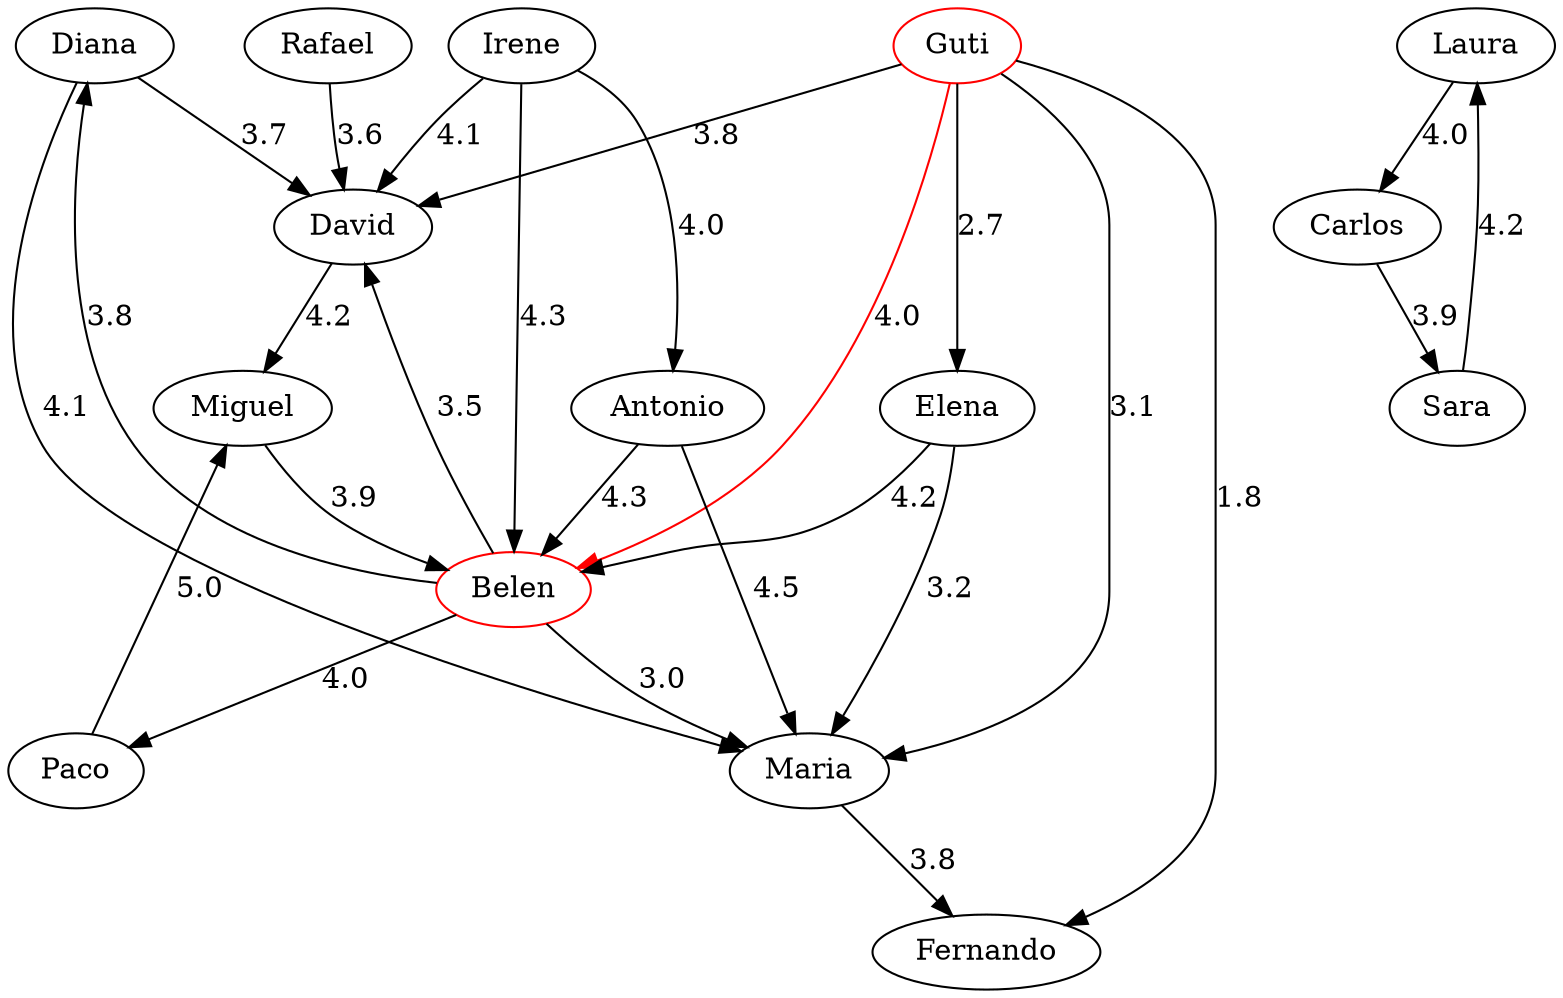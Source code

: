 strict digraph G {
  1 [ label="Diana" ];
  2 [ color="red" label="Guti" ];
  3 [ label="David" ];
  4 [ label="Miguel" ];
  5 [ color="red" label="Belen" ];
  6 [ label="Rafael" ];
  7 [ label="Paco" ];
  8 [ label="Elena" ];
  9 [ label="Fernando" ];
  10 [ label="Irene" ];
  11 [ label="Antonio" ];
  12 [ label="Maria" ];
  13 [ label="Laura" ];
  14 [ label="Carlos" ];
  15 [ label="Sara" ];
  2 -> 5 [ color="red" label="4.0" ];
  1 -> 3 [ label="3.7" ];
  3 -> 4 [ label="4.2" ];
  5 -> 1 [ label="3.8" ];
  1 -> 12 [ label="4.1" ];
  10 -> 5 [ label="4.3" ];
  2 -> 3 [ label="3.8" ];
  2 -> 8 [ label="2.7" ];
  2 -> 12 [ label="3.1" ];
  11 -> 12 [ label="4.5" ];
  2 -> 9 [ label="1.8" ];
  4 -> 5 [ label="3.9" ];
  5 -> 7 [ label="4.0" ];
  5 -> 12 [ label="3.0" ];
  6 -> 3 [ label="3.6" ];
  8 -> 5 [ label="4.2" ];
  5 -> 3 [ label="3.5" ];
  10 -> 11 [ label="4.0" ];
  7 -> 4 [ label="5.0" ];
  11 -> 5 [ label="4.3" ];
  12 -> 9 [ label="3.8" ];
  10 -> 3 [ label="4.1" ];
  8 -> 12 [ label="3.2" ];
  13 -> 14 [ label="4.0" ];
  14 -> 15 [ label="3.9" ];
  15 -> 13 [ label="4.2" ];
}

